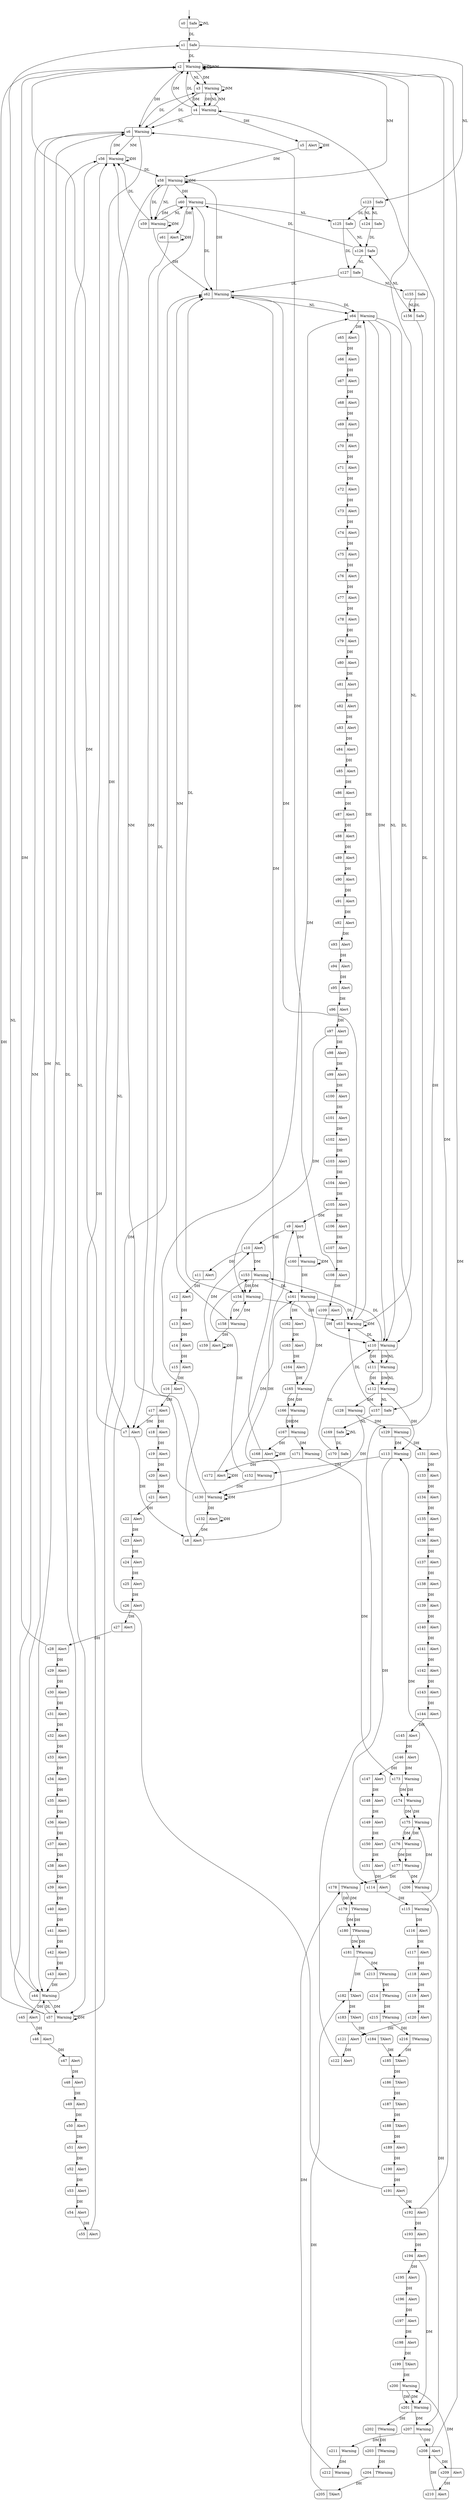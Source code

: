 digraph SM {
s0 [label="s0|Safe", shape=record, style=rounded];
s1 [label="s1|Safe", shape=record, style=rounded];
s2 [label="s2|Warning", shape=record, style=rounded];
s3 [label="s3|Warning", shape=record, style=rounded];
s4 [label="s4|Warning", shape=record, style=rounded];
s5 [label="s5|Alert", shape=record, style=rounded];
s6 [label="s6|Warning", shape=record, style=rounded];
s7 [label="s7|Alert", shape=record, style=rounded];
s8 [label="s8|Alert", shape=record, style=rounded];
s9 [label="s9|Alert", shape=record, style=rounded];
s10 [label="s10|Alert", shape=record, style=rounded];
s11 [label="s11|Alert", shape=record, style=rounded];
s12 [label="s12|Alert", shape=record, style=rounded];
s13 [label="s13|Alert", shape=record, style=rounded];
s14 [label="s14|Alert", shape=record, style=rounded];
s15 [label="s15|Alert", shape=record, style=rounded];
s16 [label="s16|Alert", shape=record, style=rounded];
s17 [label="s17|Alert", shape=record, style=rounded];
s18 [label="s18|Alert", shape=record, style=rounded];
s19 [label="s19|Alert", shape=record, style=rounded];
s20 [label="s20|Alert", shape=record, style=rounded];
s21 [label="s21|Alert", shape=record, style=rounded];
s22 [label="s22|Alert", shape=record, style=rounded];
s23 [label="s23|Alert", shape=record, style=rounded];
s24 [label="s24|Alert", shape=record, style=rounded];
s25 [label="s25|Alert", shape=record, style=rounded];
s26 [label="s26|Alert", shape=record, style=rounded];
s27 [label="s27|Alert", shape=record, style=rounded];
s28 [label="s28|Alert", shape=record, style=rounded];
s29 [label="s29|Alert", shape=record, style=rounded];
s30 [label="s30|Alert", shape=record, style=rounded];
s31 [label="s31|Alert", shape=record, style=rounded];
s32 [label="s32|Alert", shape=record, style=rounded];
s33 [label="s33|Alert", shape=record, style=rounded];
s34 [label="s34|Alert", shape=record, style=rounded];
s35 [label="s35|Alert", shape=record, style=rounded];
s36 [label="s36|Alert", shape=record, style=rounded];
s37 [label="s37|Alert", shape=record, style=rounded];
s38 [label="s38|Alert", shape=record, style=rounded];
s39 [label="s39|Alert", shape=record, style=rounded];
s40 [label="s40|Alert", shape=record, style=rounded];
s41 [label="s41|Alert", shape=record, style=rounded];
s42 [label="s42|Alert", shape=record, style=rounded];
s43 [label="s43|Alert", shape=record, style=rounded];
s44 [label="s44|Warning", shape=record, style=rounded];
s45 [label="s45|Alert", shape=record, style=rounded];
s46 [label="s46|Alert", shape=record, style=rounded];
s47 [label="s47|Alert", shape=record, style=rounded];
s48 [label="s48|Alert", shape=record, style=rounded];
s49 [label="s49|Alert", shape=record, style=rounded];
s50 [label="s50|Alert", shape=record, style=rounded];
s51 [label="s51|Alert", shape=record, style=rounded];
s52 [label="s52|Alert", shape=record, style=rounded];
s53 [label="s53|Alert", shape=record, style=rounded];
s54 [label="s54|Alert", shape=record, style=rounded];
s55 [label="s55|Alert", shape=record, style=rounded];
s56 [label="s56|Warning", shape=record, style=rounded];
s57 [label="s57|Warning", shape=record, style=rounded];
s58 [label="s58|Warning", shape=record, style=rounded];
s59 [label="s59|Warning", shape=record, style=rounded];
s60 [label="s60|Warning", shape=record, style=rounded];
s61 [label="s61|Alert", shape=record, style=rounded];
s62 [label="s62|Warning", shape=record, style=rounded];
s63 [label="s63|Warning", shape=record, style=rounded];
s64 [label="s64|Warning", shape=record, style=rounded];
s65 [label="s65|Alert", shape=record, style=rounded];
s66 [label="s66|Alert", shape=record, style=rounded];
s67 [label="s67|Alert", shape=record, style=rounded];
s68 [label="s68|Alert", shape=record, style=rounded];
s69 [label="s69|Alert", shape=record, style=rounded];
s70 [label="s70|Alert", shape=record, style=rounded];
s71 [label="s71|Alert", shape=record, style=rounded];
s72 [label="s72|Alert", shape=record, style=rounded];
s73 [label="s73|Alert", shape=record, style=rounded];
s74 [label="s74|Alert", shape=record, style=rounded];
s75 [label="s75|Alert", shape=record, style=rounded];
s76 [label="s76|Alert", shape=record, style=rounded];
s77 [label="s77|Alert", shape=record, style=rounded];
s78 [label="s78|Alert", shape=record, style=rounded];
s79 [label="s79|Alert", shape=record, style=rounded];
s80 [label="s80|Alert", shape=record, style=rounded];
s81 [label="s81|Alert", shape=record, style=rounded];
s82 [label="s82|Alert", shape=record, style=rounded];
s83 [label="s83|Alert", shape=record, style=rounded];
s84 [label="s84|Alert", shape=record, style=rounded];
s85 [label="s85|Alert", shape=record, style=rounded];
s86 [label="s86|Alert", shape=record, style=rounded];
s87 [label="s87|Alert", shape=record, style=rounded];
s88 [label="s88|Alert", shape=record, style=rounded];
s89 [label="s89|Alert", shape=record, style=rounded];
s90 [label="s90|Alert", shape=record, style=rounded];
s91 [label="s91|Alert", shape=record, style=rounded];
s92 [label="s92|Alert", shape=record, style=rounded];
s93 [label="s93|Alert", shape=record, style=rounded];
s94 [label="s94|Alert", shape=record, style=rounded];
s95 [label="s95|Alert", shape=record, style=rounded];
s96 [label="s96|Alert", shape=record, style=rounded];
s97 [label="s97|Alert", shape=record, style=rounded];
s98 [label="s98|Alert", shape=record, style=rounded];
s99 [label="s99|Alert", shape=record, style=rounded];
s100 [label="s100|Alert", shape=record, style=rounded];
s101 [label="s101|Alert", shape=record, style=rounded];
s102 [label="s102|Alert", shape=record, style=rounded];
s103 [label="s103|Alert", shape=record, style=rounded];
s104 [label="s104|Alert", shape=record, style=rounded];
s105 [label="s105|Alert", shape=record, style=rounded];
s106 [label="s106|Alert", shape=record, style=rounded];
s107 [label="s107|Alert", shape=record, style=rounded];
s108 [label="s108|Alert", shape=record, style=rounded];
s109 [label="s109|Alert", shape=record, style=rounded];
s110 [label="s110|Warning", shape=record, style=rounded];
s111 [label="s111|Warning", shape=record, style=rounded];
s112 [label="s112|Warning", shape=record, style=rounded];
s113 [label="s113|Warning", shape=record, style=rounded];
s114 [label="s114|Alert", shape=record, style=rounded];
s115 [label="s115|Warning", shape=record, style=rounded];
s116 [label="s116|Alert", shape=record, style=rounded];
s117 [label="s117|Alert", shape=record, style=rounded];
s118 [label="s118|Alert", shape=record, style=rounded];
s119 [label="s119|Alert", shape=record, style=rounded];
s120 [label="s120|Alert", shape=record, style=rounded];
s121 [label="s121|Alert", shape=record, style=rounded];
s122 [label="s122|Alert", shape=record, style=rounded];
s123 [label="s123|Safe", shape=record, style=rounded];
s124 [label="s124|Safe", shape=record, style=rounded];
s125 [label="s125|Safe", shape=record, style=rounded];
s126 [label="s126|Safe", shape=record, style=rounded];
s127 [label="s127|Safe", shape=record, style=rounded];
s128 [label="s128|Warning", shape=record, style=rounded];
s129 [label="s129|Warning", shape=record, style=rounded];
s130 [label="s130|Warning", shape=record, style=rounded];
s131 [label="s131|Alert", shape=record, style=rounded];
s132 [label="s132|Alert", shape=record, style=rounded];
s133 [label="s133|Alert", shape=record, style=rounded];
s134 [label="s134|Alert", shape=record, style=rounded];
s135 [label="s135|Alert", shape=record, style=rounded];
s136 [label="s136|Alert", shape=record, style=rounded];
s137 [label="s137|Alert", shape=record, style=rounded];
s138 [label="s138|Alert", shape=record, style=rounded];
s139 [label="s139|Alert", shape=record, style=rounded];
s140 [label="s140|Alert", shape=record, style=rounded];
s141 [label="s141|Alert", shape=record, style=rounded];
s142 [label="s142|Alert", shape=record, style=rounded];
s143 [label="s143|Alert", shape=record, style=rounded];
s144 [label="s144|Alert", shape=record, style=rounded];
s145 [label="s145|Alert", shape=record, style=rounded];
s146 [label="s146|Alert", shape=record, style=rounded];
s147 [label="s147|Alert", shape=record, style=rounded];
s148 [label="s148|Alert", shape=record, style=rounded];
s149 [label="s149|Alert", shape=record, style=rounded];
s150 [label="s150|Alert", shape=record, style=rounded];
s151 [label="s151|Alert", shape=record, style=rounded];
s152 [label="s152|Warning", shape=record, style=rounded];
s153 [label="s153|Warning", shape=record, style=rounded];
s154 [label="s154|Warning", shape=record, style=rounded];
s155 [label="s155|Safe", shape=record, style=rounded];
s156 [label="s156|Safe", shape=record, style=rounded];
s157 [label="s157|Safe", shape=record, style=rounded];
s158 [label="s158|Warning", shape=record, style=rounded];
s159 [label="s159|Alert", shape=record, style=rounded];
s160 [label="s160|Warning", shape=record, style=rounded];
s161 [label="s161|Warning", shape=record, style=rounded];
s162 [label="s162|Alert", shape=record, style=rounded];
s163 [label="s163|Alert", shape=record, style=rounded];
s164 [label="s164|Alert", shape=record, style=rounded];
s165 [label="s165|Warning", shape=record, style=rounded];
s166 [label="s166|Warning", shape=record, style=rounded];
s167 [label="s167|Warning", shape=record, style=rounded];
s168 [label="s168|Alert", shape=record, style=rounded];
s169 [label="s169|Safe", shape=record, style=rounded];
s170 [label="s170|Safe", shape=record, style=rounded];
s171 [label="s171|Warning", shape=record, style=rounded];
s172 [label="s172|Alert", shape=record, style=rounded];
s173 [label="s173|Warning", shape=record, style=rounded];
s174 [label="s174|Warning", shape=record, style=rounded];
s175 [label="s175|Warning", shape=record, style=rounded];
s176 [label="s176|Warning", shape=record, style=rounded];
s177 [label="s177|Warning", shape=record, style=rounded];
s178 [label="s178|TWarning", shape=record, style=rounded];
s179 [label="s179|TWarning", shape=record, style=rounded];
s180 [label="s180|TWarning", shape=record, style=rounded];
s181 [label="s181|TWarning", shape=record, style=rounded];
s182 [label="s182|TAlert", shape=record, style=rounded];
s183 [label="s183|TAlert", shape=record, style=rounded];
s184 [label="s184|TAlert", shape=record, style=rounded];
s185 [label="s185|TAlert", shape=record, style=rounded];
s186 [label="s186|TAlert", shape=record, style=rounded];
s187 [label="s187|TAlert", shape=record, style=rounded];
s188 [label="s188|TAlert", shape=record, style=rounded];
s189 [label="s189|Alert", shape=record, style=rounded];
s190 [label="s190|Alert", shape=record, style=rounded];
s191 [label="s191|Alert", shape=record, style=rounded];
s192 [label="s192|Alert", shape=record, style=rounded];
s193 [label="s193|Alert", shape=record, style=rounded];
s194 [label="s194|Alert", shape=record, style=rounded];
s195 [label="s195|Alert", shape=record, style=rounded];
s196 [label="s196|Alert", shape=record, style=rounded];
s197 [label="s197|Alert", shape=record, style=rounded];
s198 [label="s198|Alert", shape=record, style=rounded];
s199 [label="s199|TAlert", shape=record, style=rounded];
s200 [label="s200|Warning", shape=record, style=rounded];
s201 [label="s201|Warning", shape=record, style=rounded];
s202 [label="s202|TWarning", shape=record, style=rounded];
s203 [label="s203|TWarning", shape=record, style=rounded];
s204 [label="s204|TWarning", shape=record, style=rounded];
s205 [label="s205|TAlert", shape=record, style=rounded];
s206 [label="s206|Warning", shape=record, style=rounded];
s207 [label="s207|Warning", shape=record, style=rounded];
s208 [label="s208|Alert", shape=record, style=rounded];
s209 [label="s209|Alert", shape=record, style=rounded];
s210 [label="s210|Alert", shape=record, style=rounded];
s211 [label="s211|Warning", shape=record, style=rounded];
s212 [label="s212|Warning", shape=record, style=rounded];
s213 [label="s213|TWarning", shape=record, style=rounded];
s214 [label="s214|TWarning", shape=record, style=rounded];
s215 [label="s215|TWarning", shape=record, style=rounded];
s216 [label="s216|TWarning", shape=record, style=rounded];
s0 -> s0  [label="NL"];
s0 -> s1  [label="DL"];
s1 -> s2  [label="DL"];
s1 -> s123  [label="NL"];
s2 -> s2  [label="DL"];
s2 -> s3  [label="DM"];
s2 -> s6  [label="DH"];
s2 -> s2  [label="NM"];
s2 -> s3  [label="NL"];
s3 -> s4  [label="DM"];
s3 -> s4  [label="DH"];
s3 -> s6  [label="DL"];
s3 -> s3  [label="NM"];
s3 -> s4  [label="NL"];
s4 -> s2  [label="DM"];
s4 -> s5  [label="DH"];
s4 -> s2  [label="DL"];
s4 -> s3  [label="NM"];
s4 -> s6  [label="NL"];
s5 -> s5  [label="DH"];
s5 -> s58  [label="DM"];
s6 -> s7  [label="DH"];
s6 -> s44  [label="DM"];
s6 -> s3  [label="DL"];
s6 -> s44  [label="NL"];
s6 -> s56  [label="NM"];
s7 -> s8  [label="DH"];
s7 -> s2  [label="DM"];
s8 -> s9  [label="DH"];
s8 -> s64  [label="DM"];
s9 -> s10  [label="DH"];
s9 -> s160  [label="DM"];
s10 -> s11  [label="DH"];
s10 -> s153  [label="DM"];
s11 -> s12  [label="DH"];
s12 -> s13  [label="DH"];
s13 -> s14  [label="DH"];
s14 -> s15  [label="DH"];
s15 -> s16  [label="DH"];
s16 -> s17  [label="DH"];
s17 -> s18  [label="DH"];
s17 -> s7  [label="DM"];
s18 -> s19  [label="DH"];
s19 -> s20  [label="DH"];
s20 -> s21  [label="DH"];
s21 -> s22  [label="DH"];
s22 -> s23  [label="DH"];
s23 -> s24  [label="DH"];
s24 -> s25  [label="DH"];
s25 -> s26  [label="DH"];
s26 -> s27  [label="DH"];
s27 -> s28  [label="DH"];
s28 -> s29  [label="DH"];
s28 -> s2  [label="DM"];
s29 -> s30  [label="DH"];
s30 -> s31  [label="DH"];
s31 -> s32  [label="DH"];
s32 -> s33  [label="DH"];
s33 -> s34  [label="DH"];
s34 -> s35  [label="DH"];
s35 -> s36  [label="DH"];
s36 -> s37  [label="DH"];
s37 -> s38  [label="DH"];
s38 -> s39  [label="DH"];
s39 -> s40  [label="DH"];
s40 -> s41  [label="DH"];
s41 -> s42  [label="DH"];
s42 -> s43  [label="DH"];
s43 -> s44  [label="DH"];
s44 -> s45  [label="DH"];
s44 -> s57  [label="DM"];
s44 -> s56  [label="DL"];
s44 -> s1  [label="NL"];
s45 -> s46  [label="DH"];
s46 -> s47  [label="DH"];
s47 -> s48  [label="DH"];
s48 -> s49  [label="DH"];
s49 -> s50  [label="DH"];
s50 -> s51  [label="DH"];
s51 -> s52  [label="DH"];
s52 -> s53  [label="DH"];
s53 -> s54  [label="DH"];
s54 -> s55  [label="DH"];
s55 -> s56  [label="DH"];
s56 -> s56  [label="DH"];
s56 -> s6  [label="DM"];
s56 -> s58  [label="DL"];
s56 -> s57  [label="NL"];
s57 -> s57  [label="DM"];
s57 -> s2  [label="DH"];
s57 -> s44  [label="DL"];
s57 -> s6  [label="NM"];
s57 -> s58  [label="NL"];
s58 -> s58  [label="DM"];
s58 -> s60  [label="DH"];
s58 -> s59  [label="DL"];
s58 -> s2  [label="NM"];
s58 -> s59  [label="NL"];
s59 -> s56  [label="DL"];
s59 -> s59  [label="DM"];
s59 -> s62  [label="DH"];
s59 -> s60  [label="NL"];
s60 -> s61  [label="DH"];
s60 -> s59  [label="DM"];
s60 -> s62  [label="DL"];
s60 -> s125  [label="NL"];
s61 -> s61  [label="DH"];
s61 -> s7  [label="DM"];
s62 -> s58  [label="DH"];
s62 -> s63  [label="DM"];
s62 -> s64  [label="DL"];
s62 -> s64  [label="NL"];
s63 -> s63  [label="DM"];
s63 -> s64  [label="DH"];
s63 -> s110  [label="DL"];
s63 -> s2  [label="NL"];
s64 -> s65  [label="DH"];
s64 -> s110  [label="DL"];
s64 -> s110  [label="DM"];
s64 -> s110  [label="NL"];
s65 -> s66  [label="DH"];
s66 -> s67  [label="DH"];
s67 -> s68  [label="DH"];
s68 -> s69  [label="DH"];
s69 -> s70  [label="DH"];
s70 -> s71  [label="DH"];
s71 -> s72  [label="DH"];
s72 -> s73  [label="DH"];
s73 -> s74  [label="DH"];
s74 -> s75  [label="DH"];
s75 -> s76  [label="DH"];
s76 -> s77  [label="DH"];
s77 -> s78  [label="DH"];
s78 -> s79  [label="DH"];
s79 -> s80  [label="DH"];
s80 -> s81  [label="DH"];
s81 -> s82  [label="DH"];
s82 -> s83  [label="DH"];
s83 -> s84  [label="DH"];
s84 -> s85  [label="DH"];
s85 -> s86  [label="DH"];
s86 -> s87  [label="DH"];
s87 -> s88  [label="DH"];
s88 -> s89  [label="DH"];
s89 -> s90  [label="DH"];
s90 -> s91  [label="DH"];
s91 -> s92  [label="DH"];
s92 -> s93  [label="DH"];
s93 -> s94  [label="DH"];
s94 -> s95  [label="DH"];
s95 -> s96  [label="DH"];
s96 -> s97  [label="DH"];
s97 -> s98  [label="DH"];
s97 -> s154  [label="DM"];
s98 -> s99  [label="DH"];
s99 -> s100  [label="DH"];
s100 -> s101  [label="DH"];
s101 -> s102  [label="DH"];
s102 -> s103  [label="DH"];
s103 -> s104  [label="DH"];
s104 -> s105  [label="DH"];
s105 -> s106  [label="DH"];
s105 -> s9  [label="DM"];
s106 -> s107  [label="DH"];
s107 -> s108  [label="DH"];
s108 -> s109  [label="DH"];
s108 -> s6  [label="DM"];
s109 -> s110  [label="DH"];
s110 -> s111  [label="DH"];
s110 -> s111  [label="DM"];
s110 -> s153  [label="DL"];
s110 -> s111  [label="NL"];
s111 -> s112  [label="DH"];
s111 -> s112  [label="DM"];
s111 -> s112  [label="NL"];
s112 -> s113  [label="DH"];
s112 -> s128  [label="DM"];
s112 -> s157  [label="NL"];
s113 -> s114  [label="DH"];
s113 -> s152  [label="DM"];
s114 -> s115  [label="DH"];
s115 -> s116  [label="DH"];
s115 -> s113  [label="DM"];
s116 -> s117  [label="DH"];
s117 -> s118  [label="DH"];
s118 -> s119  [label="DH"];
s119 -> s120  [label="DH"];
s120 -> s121  [label="DH"];
s121 -> s122  [label="DH"];
s122 -> s4  [label="DH"];
s123 -> s124  [label="NL"];
s123 -> s125  [label="DL"];
s124 -> s123  [label="NL"];
s124 -> s126  [label="DL"];
s125 -> s127  [label="DL"];
s125 -> s126  [label="NL"];
s126 -> s60  [label="DL"];
s126 -> s127  [label="NL"];
s127 -> s62  [label="DL"];
s127 -> s155  [label="NL"];
s128 -> s129  [label="DM"];
s128 -> s130  [label="DH"];
s129 -> s131  [label="DH"];
s129 -> s113  [label="DM"];
s130 -> s132  [label="DH"];
s130 -> s130  [label="DM"];
s130 -> s56  [label="NM"];
s130 -> s60  [label="DL"];
s131 -> s133  [label="DH"];
s132 -> s132  [label="DH"];
s132 -> s8  [label="DM"];
s133 -> s134  [label="DH"];
s134 -> s135  [label="DH"];
s135 -> s136  [label="DH"];
s136 -> s137  [label="DH"];
s137 -> s138  [label="DH"];
s138 -> s139  [label="DH"];
s139 -> s140  [label="DH"];
s140 -> s141  [label="DH"];
s141 -> s142  [label="DH"];
s142 -> s143  [label="DH"];
s143 -> s144  [label="DH"];
s144 -> s145  [label="DH"];
s145 -> s146  [label="DH"];
s146 -> s147  [label="DH"];
s146 -> s173  [label="DM"];
s147 -> s148  [label="DH"];
s148 -> s149  [label="DH"];
s149 -> s150  [label="DH"];
s150 -> s151  [label="DH"];
s151 -> s114  [label="DH"];
s152 -> s153  [label="DH"];
s152 -> s130  [label="DM"];
s153 -> s154  [label="DH"];
s153 -> s154  [label="DM"];
s153 -> s161  [label="DL"];
s154 -> s63  [label="DH"];
s154 -> s158  [label="DM"];
s154 -> s62  [label="DL"];
s155 -> s156  [label="NL"];
s155 -> s156  [label="DL"];
s156 -> s126  [label="NL"];
s156 -> s157  [label="DL"];
s157 -> s63  [label="DL"];
s157 -> s169  [label="NL"];
s158 -> s154  [label="DM"];
s158 -> s159  [label="DH"];
s158 -> s62  [label="NM"];
s159 -> s159  [label="DH"];
s159 -> s10  [label="DM"];
s160 -> s160  [label="DM"];
s160 -> s161  [label="DH"];
s161 -> s162  [label="DH"];
s161 -> s165  [label="DM"];
s161 -> s63  [label="DL"];
s162 -> s163  [label="DH"];
s163 -> s164  [label="DH"];
s164 -> s165  [label="DH"];
s165 -> s166  [label="DH"];
s165 -> s166  [label="DM"];
s166 -> s167  [label="DH"];
s166 -> s167  [label="DM"];
s167 -> s168  [label="DH"];
s167 -> s171  [label="DM"];
s168 -> s168  [label="DH"];
s168 -> s62  [label="DM"];
s169 -> s169  [label="NL"];
s169 -> s170  [label="DL"];
s170 -> s110  [label="DL"];
s171 -> s172  [label="DH"];
s171 -> s173  [label="DM"];
s172 -> s172  [label="DH"];
s172 -> s161  [label="DM"];
s173 -> s174  [label="DH"];
s173 -> s174  [label="DM"];
s174 -> s175  [label="DH"];
s174 -> s175  [label="DM"];
s175 -> s176  [label="DH"];
s175 -> s176  [label="DM"];
s176 -> s177  [label="DH"];
s176 -> s177  [label="DM"];
s177 -> s178  [label="DH"];
s177 -> s206  [label="DM"];
s178 -> s179  [label="DH"];
s178 -> s179  [label="DM"];
s179 -> s180  [label="DH"];
s179 -> s180  [label="DM"];
s180 -> s181  [label="DH"];
s180 -> s181  [label="DM"];
s181 -> s182  [label="DH"];
s181 -> s213  [label="DM"];
s182 -> s183  [label="DH"];
s183 -> s184  [label="DH"];
s184 -> s185  [label="DH"];
s185 -> s186  [label="DH"];
s186 -> s187  [label="DH"];
s187 -> s188  [label="DH"];
s188 -> s189  [label="DH"];
s189 -> s190  [label="DH"];
s190 -> s191  [label="DH"];
s191 -> s192  [label="DH"];
s191 -> s62  [label="DM"];
s192 -> s193  [label="DH"];
s192 -> s2  [label="DM"];
s193 -> s194  [label="DH"];
s194 -> s195  [label="DH"];
s194 -> s201  [label="DM"];
s195 -> s196  [label="DH"];
s196 -> s197  [label="DH"];
s197 -> s198  [label="DH"];
s198 -> s199  [label="DH"];
s199 -> s200  [label="DH"];
s200 -> s201  [label="DH"];
s200 -> s201  [label="DM"];
s201 -> s202  [label="DH"];
s201 -> s207  [label="DM"];
s202 -> s203  [label="DH"];
s203 -> s204  [label="DH"];
s204 -> s205  [label="DH"];
s205 -> s182  [label="DH"];
s206 -> s207  [label="DH"];
s206 -> s175  [label="DM"];
s207 -> s208  [label="DH"];
s207 -> s211  [label="DM"];
s208 -> s209  [label="DH"];
s208 -> s2  [label="DM"];
s209 -> s210  [label="DH"];
s209 -> s200  [label="DM"];
s210 -> s208  [label="DH"];
s211 -> s212  [label="DM"];
s212 -> s178  [label="DM"];
s213 -> s214  [label="DH"];
s214 -> s215  [label="DH"];
s215 -> s216  [label="DH"];
s216 -> s185  [label="DH"];
__start0 [label="", shape=none];
__start0 -> s0  [label=""];
}

